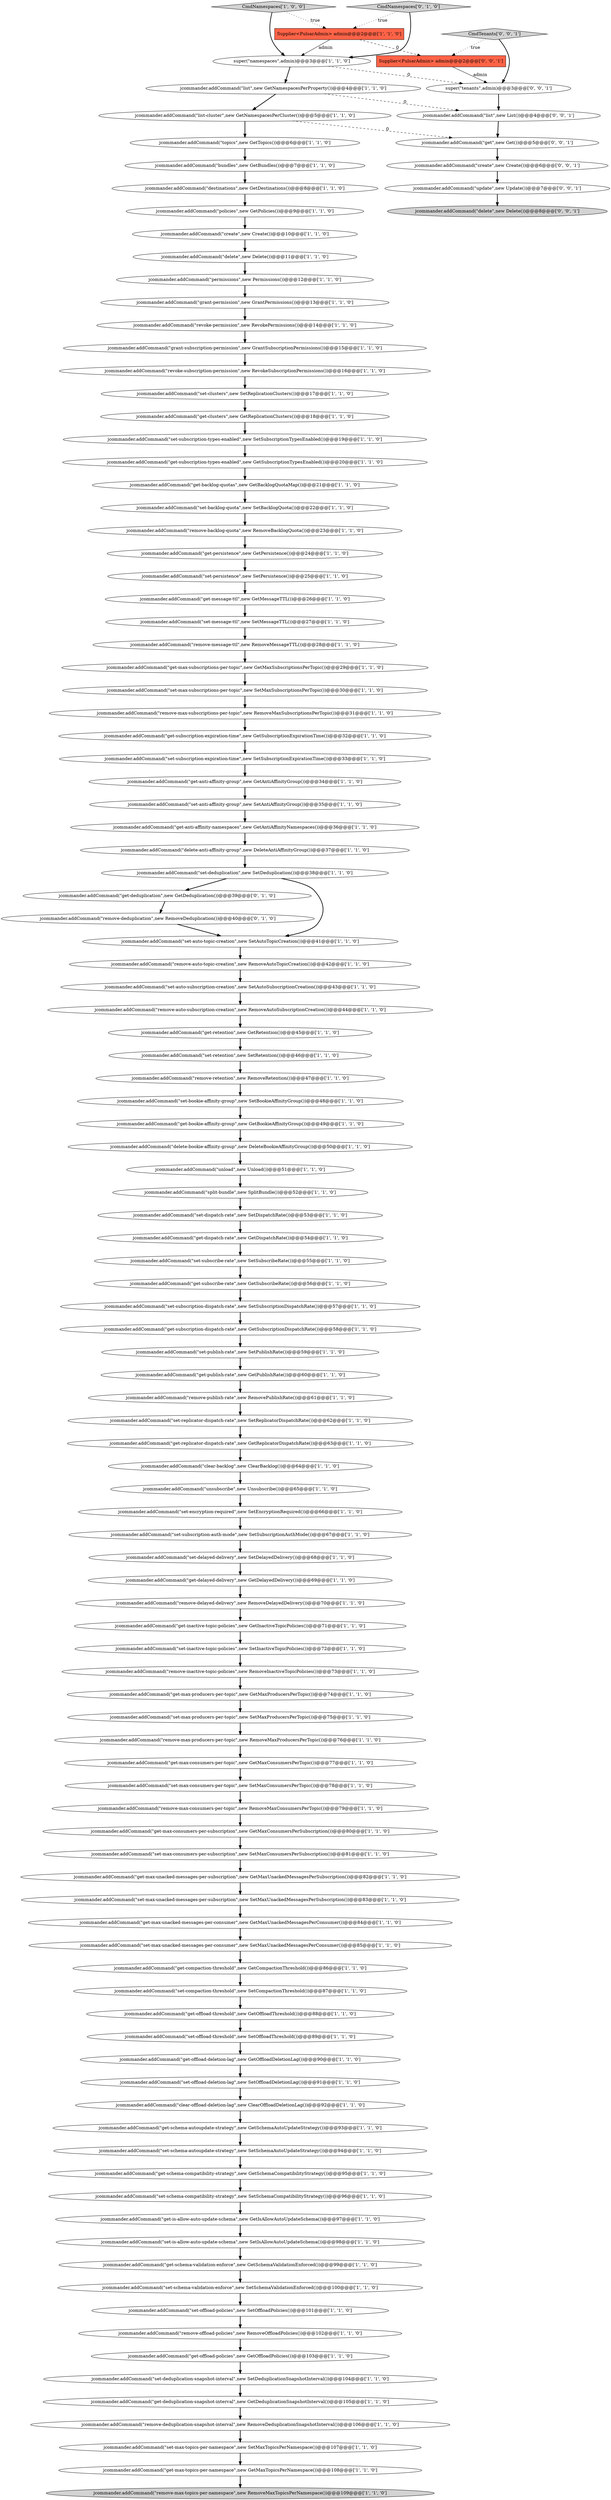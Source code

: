 digraph {
102 [style = filled, label = "jcommander.addCommand(\"get-publish-rate\",new GetPublishRate())@@@60@@@['1', '1', '0']", fillcolor = white, shape = ellipse image = "AAA0AAABBB1BBB"];
56 [style = filled, label = "jcommander.addCommand(\"set-offload-threshold\",new SetOffloadThreshold())@@@89@@@['1', '1', '0']", fillcolor = white, shape = ellipse image = "AAA0AAABBB1BBB"];
63 [style = filled, label = "jcommander.addCommand(\"get-subscription-dispatch-rate\",new GetSubscriptionDispatchRate())@@@58@@@['1', '1', '0']", fillcolor = white, shape = ellipse image = "AAA0AAABBB1BBB"];
82 [style = filled, label = "jcommander.addCommand(\"delete-bookie-affinity-group\",new DeleteBookieAffinityGroup())@@@50@@@['1', '1', '0']", fillcolor = white, shape = ellipse image = "AAA0AAABBB1BBB"];
61 [style = filled, label = "jcommander.addCommand(\"remove-max-producers-per-topic\",new RemoveMaxProducersPerTopic())@@@76@@@['1', '1', '0']", fillcolor = white, shape = ellipse image = "AAA0AAABBB1BBB"];
98 [style = filled, label = "jcommander.addCommand(\"get-subscribe-rate\",new GetSubscribeRate())@@@56@@@['1', '1', '0']", fillcolor = white, shape = ellipse image = "AAA0AAABBB1BBB"];
47 [style = filled, label = "jcommander.addCommand(\"set-max-unacked-messages-per-subscription\",new SetMaxUnackedMessagesPerSubscription())@@@83@@@['1', '1', '0']", fillcolor = white, shape = ellipse image = "AAA0AAABBB1BBB"];
15 [style = filled, label = "jcommander.addCommand(\"set-replicator-dispatch-rate\",new SetReplicatorDispatchRate())@@@62@@@['1', '1', '0']", fillcolor = white, shape = ellipse image = "AAA0AAABBB1BBB"];
115 [style = filled, label = "jcommander.addCommand(\"delete\",new Delete())@@@8@@@['0', '0', '1']", fillcolor = lightgray, shape = ellipse image = "AAA0AAABBB3BBB"];
36 [style = filled, label = "jcommander.addCommand(\"list-cluster\",new GetNamespacesPerCluster())@@@5@@@['1', '1', '0']", fillcolor = white, shape = ellipse image = "AAA0AAABBB1BBB"];
88 [style = filled, label = "jcommander.addCommand(\"get-max-consumers-per-topic\",new GetMaxConsumersPerTopic())@@@77@@@['1', '1', '0']", fillcolor = white, shape = ellipse image = "AAA0AAABBB1BBB"];
68 [style = filled, label = "jcommander.addCommand(\"split-bundle\",new SplitBundle())@@@52@@@['1', '1', '0']", fillcolor = white, shape = ellipse image = "AAA0AAABBB1BBB"];
73 [style = filled, label = "jcommander.addCommand(\"get-retention\",new GetRetention())@@@45@@@['1', '1', '0']", fillcolor = white, shape = ellipse image = "AAA0AAABBB1BBB"];
93 [style = filled, label = "jcommander.addCommand(\"get-anti-affinity-namespaces\",new GetAntiAffinityNamespaces())@@@36@@@['1', '1', '0']", fillcolor = white, shape = ellipse image = "AAA0AAABBB1BBB"];
4 [style = filled, label = "jcommander.addCommand(\"revoke-subscription-permission\",new RevokeSubscriptionPermissions())@@@16@@@['1', '1', '0']", fillcolor = white, shape = ellipse image = "AAA0AAABBB1BBB"];
40 [style = filled, label = "jcommander.addCommand(\"get-backlog-quotas\",new GetBacklogQuotaMap())@@@21@@@['1', '1', '0']", fillcolor = white, shape = ellipse image = "AAA0AAABBB1BBB"];
1 [style = filled, label = "jcommander.addCommand(\"get-replicator-dispatch-rate\",new GetReplicatorDispatchRate())@@@63@@@['1', '1', '0']", fillcolor = white, shape = ellipse image = "AAA0AAABBB1BBB"];
77 [style = filled, label = "jcommander.addCommand(\"set-subscription-expiration-time\",new SetSubscriptionExpirationTime())@@@33@@@['1', '1', '0']", fillcolor = white, shape = ellipse image = "AAA0AAABBB1BBB"];
112 [style = filled, label = "jcommander.addCommand(\"create\",new Create())@@@6@@@['0', '0', '1']", fillcolor = white, shape = ellipse image = "AAA0AAABBB3BBB"];
86 [style = filled, label = "jcommander.addCommand(\"get-delayed-delivery\",new GetDelayedDelivery())@@@69@@@['1', '1', '0']", fillcolor = white, shape = ellipse image = "AAA0AAABBB1BBB"];
6 [style = filled, label = "jcommander.addCommand(\"get-offload-deletion-lag\",new GetOffloadDeletionLag())@@@90@@@['1', '1', '0']", fillcolor = white, shape = ellipse image = "AAA0AAABBB1BBB"];
89 [style = filled, label = "jcommander.addCommand(\"set-publish-rate\",new SetPublishRate())@@@59@@@['1', '1', '0']", fillcolor = white, shape = ellipse image = "AAA0AAABBB1BBB"];
103 [style = filled, label = "jcommander.addCommand(\"bundles\",new GetBundles())@@@7@@@['1', '1', '0']", fillcolor = white, shape = ellipse image = "AAA0AAABBB1BBB"];
75 [style = filled, label = "jcommander.addCommand(\"set-encryption-required\",new SetEncryptionRequired())@@@66@@@['1', '1', '0']", fillcolor = white, shape = ellipse image = "AAA0AAABBB1BBB"];
114 [style = filled, label = "jcommander.addCommand(\"list\",new List())@@@4@@@['0', '0', '1']", fillcolor = white, shape = ellipse image = "AAA0AAABBB3BBB"];
35 [style = filled, label = "jcommander.addCommand(\"get-deduplication-snapshot-interval\",new GetDeduplicationSnapshotInterval())@@@105@@@['1', '1', '0']", fillcolor = white, shape = ellipse image = "AAA0AAABBB1BBB"];
70 [style = filled, label = "jcommander.addCommand(\"get-message-ttl\",new GetMessageTTL())@@@26@@@['1', '1', '0']", fillcolor = white, shape = ellipse image = "AAA0AAABBB1BBB"];
95 [style = filled, label = "jcommander.addCommand(\"unsubscribe\",new Unsubscribe())@@@65@@@['1', '1', '0']", fillcolor = white, shape = ellipse image = "AAA0AAABBB1BBB"];
66 [style = filled, label = "jcommander.addCommand(\"set-backlog-quota\",new SetBacklogQuota())@@@22@@@['1', '1', '0']", fillcolor = white, shape = ellipse image = "AAA0AAABBB1BBB"];
96 [style = filled, label = "jcommander.addCommand(\"get-max-consumers-per-subscription\",new GetMaxConsumersPerSubscription())@@@80@@@['1', '1', '0']", fillcolor = white, shape = ellipse image = "AAA0AAABBB1BBB"];
24 [style = filled, label = "jcommander.addCommand(\"topics\",new GetTopics())@@@6@@@['1', '1', '0']", fillcolor = white, shape = ellipse image = "AAA0AAABBB1BBB"];
10 [style = filled, label = "jcommander.addCommand(\"remove-max-topics-per-namespace\",new RemoveMaxTopicsPerNamespace())@@@109@@@['1', '1', '0']", fillcolor = lightgray, shape = ellipse image = "AAA0AAABBB1BBB"];
28 [style = filled, label = "jcommander.addCommand(\"set-max-consumers-per-subscription\",new SetMaxConsumersPerSubscription())@@@81@@@['1', '1', '0']", fillcolor = white, shape = ellipse image = "AAA0AAABBB1BBB"];
17 [style = filled, label = "jcommander.addCommand(\"get-max-subscriptions-per-topic\",new GetMaxSubscriptionsPerTopic())@@@29@@@['1', '1', '0']", fillcolor = white, shape = ellipse image = "AAA0AAABBB1BBB"];
44 [style = filled, label = "jcommander.addCommand(\"grant-subscription-permission\",new GrantSubscriptionPermissions())@@@15@@@['1', '1', '0']", fillcolor = white, shape = ellipse image = "AAA0AAABBB1BBB"];
69 [style = filled, label = "jcommander.addCommand(\"set-compaction-threshold\",new SetCompactionThreshold())@@@87@@@['1', '1', '0']", fillcolor = white, shape = ellipse image = "AAA0AAABBB1BBB"];
83 [style = filled, label = "jcommander.addCommand(\"get-max-producers-per-topic\",new GetMaxProducersPerTopic())@@@74@@@['1', '1', '0']", fillcolor = white, shape = ellipse image = "AAA0AAABBB1BBB"];
18 [style = filled, label = "jcommander.addCommand(\"set-deduplication-snapshot-interval\",new SetDeduplicationSnapshotInterval())@@@104@@@['1', '1', '0']", fillcolor = white, shape = ellipse image = "AAA0AAABBB1BBB"];
84 [style = filled, label = "jcommander.addCommand(\"get-subscription-types-enabled\",new GetSubscriptionTypesEnabled())@@@20@@@['1', '1', '0']", fillcolor = white, shape = ellipse image = "AAA0AAABBB1BBB"];
54 [style = filled, label = "jcommander.addCommand(\"set-is-allow-auto-update-schema\",new SetIsAllowAutoUpdateSchema())@@@98@@@['1', '1', '0']", fillcolor = white, shape = ellipse image = "AAA0AAABBB1BBB"];
76 [style = filled, label = "jcommander.addCommand(\"get-is-allow-auto-update-schema\",new GetIsAllowAutoUpdateSchema())@@@97@@@['1', '1', '0']", fillcolor = white, shape = ellipse image = "AAA0AAABBB1BBB"];
19 [style = filled, label = "jcommander.addCommand(\"get-schema-autoupdate-strategy\",new GetSchemaAutoUpdateStrategy())@@@93@@@['1', '1', '0']", fillcolor = white, shape = ellipse image = "AAA0AAABBB1BBB"];
99 [style = filled, label = "jcommander.addCommand(\"get-dispatch-rate\",new GetDispatchRate())@@@54@@@['1', '1', '0']", fillcolor = white, shape = ellipse image = "AAA0AAABBB1BBB"];
109 [style = filled, label = "jcommander.addCommand(\"remove-deduplication\",new RemoveDeduplication())@@@40@@@['0', '1', '0']", fillcolor = white, shape = ellipse image = "AAA1AAABBB2BBB"];
92 [style = filled, label = "jcommander.addCommand(\"delete\",new Delete())@@@11@@@['1', '1', '0']", fillcolor = white, shape = ellipse image = "AAA0AAABBB1BBB"];
104 [style = filled, label = "jcommander.addCommand(\"set-offload-policies\",new SetOffloadPolicies())@@@101@@@['1', '1', '0']", fillcolor = white, shape = ellipse image = "AAA0AAABBB1BBB"];
113 [style = filled, label = "CmdTenants['0', '0', '1']", fillcolor = lightgray, shape = diamond image = "AAA0AAABBB3BBB"];
3 [style = filled, label = "jcommander.addCommand(\"set-retention\",new SetRetention())@@@46@@@['1', '1', '0']", fillcolor = white, shape = ellipse image = "AAA0AAABBB1BBB"];
31 [style = filled, label = "jcommander.addCommand(\"set-dispatch-rate\",new SetDispatchRate())@@@53@@@['1', '1', '0']", fillcolor = white, shape = ellipse image = "AAA0AAABBB1BBB"];
110 [style = filled, label = "Supplier<PulsarAdmin> admin@@@2@@@['0', '0', '1']", fillcolor = tomato, shape = box image = "AAA0AAABBB3BBB"];
32 [style = filled, label = "jcommander.addCommand(\"set-max-producers-per-topic\",new SetMaxProducersPerTopic())@@@75@@@['1', '1', '0']", fillcolor = white, shape = ellipse image = "AAA0AAABBB1BBB"];
50 [style = filled, label = "jcommander.addCommand(\"remove-retention\",new RemoveRetention())@@@47@@@['1', '1', '0']", fillcolor = white, shape = ellipse image = "AAA0AAABBB1BBB"];
8 [style = filled, label = "jcommander.addCommand(\"remove-inactive-topic-policies\",new RemoveInactiveTopicPolicies())@@@73@@@['1', '1', '0']", fillcolor = white, shape = ellipse image = "AAA0AAABBB1BBB"];
72 [style = filled, label = "jcommander.addCommand(\"get-max-topics-per-namespace\",new GetMaxTopicsPerNamespace())@@@108@@@['1', '1', '0']", fillcolor = white, shape = ellipse image = "AAA0AAABBB1BBB"];
49 [style = filled, label = "jcommander.addCommand(\"delete-anti-affinity-group\",new DeleteAntiAffinityGroup())@@@37@@@['1', '1', '0']", fillcolor = white, shape = ellipse image = "AAA0AAABBB1BBB"];
101 [style = filled, label = "jcommander.addCommand(\"remove-delayed-delivery\",new RemoveDelayedDelivery())@@@70@@@['1', '1', '0']", fillcolor = white, shape = ellipse image = "AAA0AAABBB1BBB"];
20 [style = filled, label = "jcommander.addCommand(\"remove-backlog-quota\",new RemoveBacklogQuota())@@@23@@@['1', '1', '0']", fillcolor = white, shape = ellipse image = "AAA0AAABBB1BBB"];
5 [style = filled, label = "jcommander.addCommand(\"get-bookie-affinity-group\",new GetBookieAffinityGroup())@@@49@@@['1', '1', '0']", fillcolor = white, shape = ellipse image = "AAA0AAABBB1BBB"];
79 [style = filled, label = "jcommander.addCommand(\"get-offload-policies\",new GetOffloadPolicies())@@@103@@@['1', '1', '0']", fillcolor = white, shape = ellipse image = "AAA0AAABBB1BBB"];
41 [style = filled, label = "jcommander.addCommand(\"get-schema-compatibility-strategy\",new GetSchemaCompatibilityStrategy())@@@95@@@['1', '1', '0']", fillcolor = white, shape = ellipse image = "AAA0AAABBB1BBB"];
46 [style = filled, label = "jcommander.addCommand(\"remove-offload-policies\",new RemoveOffloadPolicies())@@@102@@@['1', '1', '0']", fillcolor = white, shape = ellipse image = "AAA0AAABBB1BBB"];
71 [style = filled, label = "jcommander.addCommand(\"get-max-unacked-messages-per-subscription\",new GetMaxUnackedMessagesPerSubscription())@@@82@@@['1', '1', '0']", fillcolor = white, shape = ellipse image = "AAA0AAABBB1BBB"];
0 [style = filled, label = "jcommander.addCommand(\"get-clusters\",new GetReplicationClusters())@@@18@@@['1', '1', '0']", fillcolor = white, shape = ellipse image = "AAA0AAABBB1BBB"];
64 [style = filled, label = "jcommander.addCommand(\"set-schema-validation-enforce\",new SetSchemaValidationEnforced())@@@100@@@['1', '1', '0']", fillcolor = white, shape = ellipse image = "AAA0AAABBB1BBB"];
100 [style = filled, label = "jcommander.addCommand(\"get-anti-affinity-group\",new GetAntiAffinityGroup())@@@34@@@['1', '1', '0']", fillcolor = white, shape = ellipse image = "AAA0AAABBB1BBB"];
23 [style = filled, label = "jcommander.addCommand(\"set-inactive-topic-policies\",new SetInactiveTopicPolicies())@@@72@@@['1', '1', '0']", fillcolor = white, shape = ellipse image = "AAA0AAABBB1BBB"];
85 [style = filled, label = "jcommander.addCommand(\"permissions\",new Permissions())@@@12@@@['1', '1', '0']", fillcolor = white, shape = ellipse image = "AAA0AAABBB1BBB"];
57 [style = filled, label = "jcommander.addCommand(\"set-offload-deletion-lag\",new SetOffloadDeletionLag())@@@91@@@['1', '1', '0']", fillcolor = white, shape = ellipse image = "AAA0AAABBB1BBB"];
9 [style = filled, label = "jcommander.addCommand(\"clear-offload-deletion-lag\",new ClearOffloadDeletionLag())@@@92@@@['1', '1', '0']", fillcolor = white, shape = ellipse image = "AAA0AAABBB1BBB"];
38 [style = filled, label = "jcommander.addCommand(\"set-max-subscriptions-per-topic\",new SetMaxSubscriptionsPerTopic())@@@30@@@['1', '1', '0']", fillcolor = white, shape = ellipse image = "AAA0AAABBB1BBB"];
94 [style = filled, label = "super(\"namespaces\",admin)@@@3@@@['1', '1', '0']", fillcolor = white, shape = ellipse image = "AAA0AAABBB1BBB"];
111 [style = filled, label = "jcommander.addCommand(\"get\",new Get())@@@5@@@['0', '0', '1']", fillcolor = white, shape = ellipse image = "AAA0AAABBB3BBB"];
97 [style = filled, label = "jcommander.addCommand(\"get-persistence\",new GetPersistence())@@@24@@@['1', '1', '0']", fillcolor = white, shape = ellipse image = "AAA0AAABBB1BBB"];
14 [style = filled, label = "jcommander.addCommand(\"list\",new GetNamespacesPerProperty())@@@4@@@['1', '1', '0']", fillcolor = white, shape = ellipse image = "AAA0AAABBB1BBB"];
7 [style = filled, label = "jcommander.addCommand(\"set-message-ttl\",new SetMessageTTL())@@@27@@@['1', '1', '0']", fillcolor = white, shape = ellipse image = "AAA0AAABBB1BBB"];
27 [style = filled, label = "jcommander.addCommand(\"revoke-permission\",new RevokePermissions())@@@14@@@['1', '1', '0']", fillcolor = white, shape = ellipse image = "AAA0AAABBB1BBB"];
39 [style = filled, label = "jcommander.addCommand(\"set-persistence\",new SetPersistence())@@@25@@@['1', '1', '0']", fillcolor = white, shape = ellipse image = "AAA0AAABBB1BBB"];
13 [style = filled, label = "jcommander.addCommand(\"get-subscription-expiration-time\",new GetSubscriptionExpirationTime())@@@32@@@['1', '1', '0']", fillcolor = white, shape = ellipse image = "AAA0AAABBB1BBB"];
45 [style = filled, label = "jcommander.addCommand(\"set-auto-topic-creation\",new SetAutoTopicCreation())@@@41@@@['1', '1', '0']", fillcolor = white, shape = ellipse image = "AAA0AAABBB1BBB"];
52 [style = filled, label = "jcommander.addCommand(\"set-subscribe-rate\",new SetSubscribeRate())@@@55@@@['1', '1', '0']", fillcolor = white, shape = ellipse image = "AAA0AAABBB1BBB"];
90 [style = filled, label = "jcommander.addCommand(\"set-subscription-auth-mode\",new SetSubscriptionAuthMode())@@@67@@@['1', '1', '0']", fillcolor = white, shape = ellipse image = "AAA0AAABBB1BBB"];
43 [style = filled, label = "jcommander.addCommand(\"set-max-unacked-messages-per-consumer\",new SetMaxUnackedMessagesPerConsumer())@@@85@@@['1', '1', '0']", fillcolor = white, shape = ellipse image = "AAA0AAABBB1BBB"];
62 [style = filled, label = "jcommander.addCommand(\"policies\",new GetPolicies())@@@9@@@['1', '1', '0']", fillcolor = white, shape = ellipse image = "AAA0AAABBB1BBB"];
58 [style = filled, label = "jcommander.addCommand(\"set-max-consumers-per-topic\",new SetMaxConsumersPerTopic())@@@78@@@['1', '1', '0']", fillcolor = white, shape = ellipse image = "AAA0AAABBB1BBB"];
42 [style = filled, label = "jcommander.addCommand(\"set-clusters\",new SetReplicationClusters())@@@17@@@['1', '1', '0']", fillcolor = white, shape = ellipse image = "AAA0AAABBB1BBB"];
37 [style = filled, label = "jcommander.addCommand(\"grant-permission\",new GrantPermissions())@@@13@@@['1', '1', '0']", fillcolor = white, shape = ellipse image = "AAA0AAABBB1BBB"];
78 [style = filled, label = "jcommander.addCommand(\"destinations\",new GetDestinations())@@@8@@@['1', '1', '0']", fillcolor = white, shape = ellipse image = "AAA0AAABBB1BBB"];
21 [style = filled, label = "jcommander.addCommand(\"set-schema-compatibility-strategy\",new SetSchemaCompatibilityStrategy())@@@96@@@['1', '1', '0']", fillcolor = white, shape = ellipse image = "AAA0AAABBB1BBB"];
22 [style = filled, label = "jcommander.addCommand(\"set-bookie-affinity-group\",new SetBookieAffinityGroup())@@@48@@@['1', '1', '0']", fillcolor = white, shape = ellipse image = "AAA0AAABBB1BBB"];
106 [style = filled, label = "jcommander.addCommand(\"remove-publish-rate\",new RemovePublishRate())@@@61@@@['1', '1', '0']", fillcolor = white, shape = ellipse image = "AAA0AAABBB1BBB"];
59 [style = filled, label = "jcommander.addCommand(\"set-deduplication\",new SetDeduplication())@@@38@@@['1', '1', '0']", fillcolor = white, shape = ellipse image = "AAA0AAABBB1BBB"];
60 [style = filled, label = "jcommander.addCommand(\"set-subscription-dispatch-rate\",new SetSubscriptionDispatchRate())@@@57@@@['1', '1', '0']", fillcolor = white, shape = ellipse image = "AAA0AAABBB1BBB"];
30 [style = filled, label = "jcommander.addCommand(\"set-max-topics-per-namespace\",new SetMaxTopicsPerNamespace())@@@107@@@['1', '1', '0']", fillcolor = white, shape = ellipse image = "AAA0AAABBB1BBB"];
53 [style = filled, label = "jcommander.addCommand(\"clear-backlog\",new ClearBacklog())@@@64@@@['1', '1', '0']", fillcolor = white, shape = ellipse image = "AAA0AAABBB1BBB"];
87 [style = filled, label = "jcommander.addCommand(\"remove-max-consumers-per-topic\",new RemoveMaxConsumersPerTopic())@@@79@@@['1', '1', '0']", fillcolor = white, shape = ellipse image = "AAA0AAABBB1BBB"];
16 [style = filled, label = "jcommander.addCommand(\"get-inactive-topic-policies\",new GetInactiveTopicPolicies())@@@71@@@['1', '1', '0']", fillcolor = white, shape = ellipse image = "AAA0AAABBB1BBB"];
51 [style = filled, label = "jcommander.addCommand(\"remove-auto-subscription-creation\",new RemoveAutoSubscriptionCreation())@@@44@@@['1', '1', '0']", fillcolor = white, shape = ellipse image = "AAA0AAABBB1BBB"];
25 [style = filled, label = "jcommander.addCommand(\"set-schema-autoupdate-strategy\",new SetSchemaAutoUpdateStrategy())@@@94@@@['1', '1', '0']", fillcolor = white, shape = ellipse image = "AAA0AAABBB1BBB"];
80 [style = filled, label = "Supplier<PulsarAdmin> admin@@@2@@@['1', '1', '0']", fillcolor = tomato, shape = box image = "AAA0AAABBB1BBB"];
91 [style = filled, label = "jcommander.addCommand(\"get-offload-threshold\",new GetOffloadThreshold())@@@88@@@['1', '1', '0']", fillcolor = white, shape = ellipse image = "AAA0AAABBB1BBB"];
33 [style = filled, label = "jcommander.addCommand(\"set-auto-subscription-creation\",new SetAutoSubscriptionCreation())@@@43@@@['1', '1', '0']", fillcolor = white, shape = ellipse image = "AAA0AAABBB1BBB"];
26 [style = filled, label = "jcommander.addCommand(\"create\",new Create())@@@10@@@['1', '1', '0']", fillcolor = white, shape = ellipse image = "AAA0AAABBB1BBB"];
67 [style = filled, label = "CmdNamespaces['1', '0', '0']", fillcolor = lightgray, shape = diamond image = "AAA0AAABBB1BBB"];
48 [style = filled, label = "jcommander.addCommand(\"set-anti-affinity-group\",new SetAntiAffinityGroup())@@@35@@@['1', '1', '0']", fillcolor = white, shape = ellipse image = "AAA0AAABBB1BBB"];
74 [style = filled, label = "jcommander.addCommand(\"remove-message-ttl\",new RemoveMessageTTL())@@@28@@@['1', '1', '0']", fillcolor = white, shape = ellipse image = "AAA0AAABBB1BBB"];
65 [style = filled, label = "jcommander.addCommand(\"get-schema-validation-enforce\",new GetSchemaValidationEnforced())@@@99@@@['1', '1', '0']", fillcolor = white, shape = ellipse image = "AAA0AAABBB1BBB"];
29 [style = filled, label = "jcommander.addCommand(\"remove-auto-topic-creation\",new RemoveAutoTopicCreation())@@@42@@@['1', '1', '0']", fillcolor = white, shape = ellipse image = "AAA0AAABBB1BBB"];
55 [style = filled, label = "jcommander.addCommand(\"get-max-unacked-messages-per-consumer\",new GetMaxUnackedMessagesPerConsumer())@@@84@@@['1', '1', '0']", fillcolor = white, shape = ellipse image = "AAA0AAABBB1BBB"];
107 [style = filled, label = "CmdNamespaces['0', '1', '0']", fillcolor = lightgray, shape = diamond image = "AAA0AAABBB2BBB"];
11 [style = filled, label = "jcommander.addCommand(\"remove-max-subscriptions-per-topic\",new RemoveMaxSubscriptionsPerTopic())@@@31@@@['1', '1', '0']", fillcolor = white, shape = ellipse image = "AAA0AAABBB1BBB"];
34 [style = filled, label = "jcommander.addCommand(\"set-subscription-types-enabled\",new SetSubscriptionTypesEnabled())@@@19@@@['1', '1', '0']", fillcolor = white, shape = ellipse image = "AAA0AAABBB1BBB"];
108 [style = filled, label = "jcommander.addCommand(\"get-deduplication\",new GetDeduplication())@@@39@@@['0', '1', '0']", fillcolor = white, shape = ellipse image = "AAA1AAABBB2BBB"];
105 [style = filled, label = "jcommander.addCommand(\"unload\",new Unload())@@@51@@@['1', '1', '0']", fillcolor = white, shape = ellipse image = "AAA0AAABBB1BBB"];
116 [style = filled, label = "super(\"tenants\",admin)@@@3@@@['0', '0', '1']", fillcolor = white, shape = ellipse image = "AAA0AAABBB3BBB"];
2 [style = filled, label = "jcommander.addCommand(\"get-compaction-threshold\",new GetCompactionThreshold())@@@86@@@['1', '1', '0']", fillcolor = white, shape = ellipse image = "AAA0AAABBB1BBB"];
12 [style = filled, label = "jcommander.addCommand(\"remove-deduplication-snapshot-interval\",new RemoveDeduplicationSnapshotInterval())@@@106@@@['1', '1', '0']", fillcolor = white, shape = ellipse image = "AAA0AAABBB1BBB"];
117 [style = filled, label = "jcommander.addCommand(\"update\",new Update())@@@7@@@['0', '0', '1']", fillcolor = white, shape = ellipse image = "AAA0AAABBB3BBB"];
81 [style = filled, label = "jcommander.addCommand(\"set-delayed-delivery\",new SetDelayedDelivery())@@@68@@@['1', '1', '0']", fillcolor = white, shape = ellipse image = "AAA0AAABBB1BBB"];
112->117 [style = bold, label=""];
46->79 [style = bold, label=""];
15->1 [style = bold, label=""];
1->53 [style = bold, label=""];
94->14 [style = bold, label=""];
4->42 [style = bold, label=""];
64->104 [style = bold, label=""];
5->82 [style = bold, label=""];
95->75 [style = bold, label=""];
102->106 [style = bold, label=""];
80->110 [style = dashed, label="0"];
8->83 [style = bold, label=""];
62->26 [style = bold, label=""];
113->116 [style = bold, label=""];
100->48 [style = bold, label=""];
32->61 [style = bold, label=""];
6->57 [style = bold, label=""];
110->116 [style = solid, label="admin"];
21->76 [style = bold, label=""];
12->30 [style = bold, label=""];
79->18 [style = bold, label=""];
59->108 [style = bold, label=""];
70->7 [style = bold, label=""];
16->23 [style = bold, label=""];
60->63 [style = bold, label=""];
77->100 [style = bold, label=""];
104->46 [style = bold, label=""];
41->21 [style = bold, label=""];
36->24 [style = bold, label=""];
39->70 [style = bold, label=""];
25->41 [style = bold, label=""];
117->115 [style = bold, label=""];
69->91 [style = bold, label=""];
3->50 [style = bold, label=""];
90->81 [style = bold, label=""];
108->109 [style = bold, label=""];
47->55 [style = bold, label=""];
29->33 [style = bold, label=""];
50->22 [style = bold, label=""];
24->103 [style = bold, label=""];
30->72 [style = bold, label=""];
27->44 [style = bold, label=""];
61->88 [style = bold, label=""];
2->69 [style = bold, label=""];
103->78 [style = bold, label=""];
33->51 [style = bold, label=""];
105->68 [style = bold, label=""];
63->89 [style = bold, label=""];
84->40 [style = bold, label=""];
97->39 [style = bold, label=""];
44->4 [style = bold, label=""];
89->102 [style = bold, label=""];
36->111 [style = dashed, label="0"];
58->87 [style = bold, label=""];
83->32 [style = bold, label=""];
71->47 [style = bold, label=""];
31->99 [style = bold, label=""];
45->29 [style = bold, label=""];
96->28 [style = bold, label=""];
59->45 [style = bold, label=""];
68->31 [style = bold, label=""];
91->56 [style = bold, label=""];
28->71 [style = bold, label=""];
11->13 [style = bold, label=""];
98->60 [style = bold, label=""];
66->20 [style = bold, label=""];
87->96 [style = bold, label=""];
52->98 [style = bold, label=""];
14->36 [style = bold, label=""];
9->19 [style = bold, label=""];
7->74 [style = bold, label=""];
81->86 [style = bold, label=""];
49->59 [style = bold, label=""];
109->45 [style = bold, label=""];
113->110 [style = dotted, label="true"];
56->6 [style = bold, label=""];
76->54 [style = bold, label=""];
114->111 [style = bold, label=""];
82->105 [style = bold, label=""];
78->62 [style = bold, label=""];
19->25 [style = bold, label=""];
107->80 [style = dotted, label="true"];
54->65 [style = bold, label=""];
40->66 [style = bold, label=""];
101->16 [style = bold, label=""];
99->52 [style = bold, label=""];
73->3 [style = bold, label=""];
74->17 [style = bold, label=""];
67->80 [style = dotted, label="true"];
38->11 [style = bold, label=""];
18->35 [style = bold, label=""];
20->97 [style = bold, label=""];
43->2 [style = bold, label=""];
85->37 [style = bold, label=""];
42->0 [style = bold, label=""];
22->5 [style = bold, label=""];
53->95 [style = bold, label=""];
80->94 [style = solid, label="admin"];
51->73 [style = bold, label=""];
92->85 [style = bold, label=""];
37->27 [style = bold, label=""];
17->38 [style = bold, label=""];
93->49 [style = bold, label=""];
88->58 [style = bold, label=""];
57->9 [style = bold, label=""];
65->64 [style = bold, label=""];
13->77 [style = bold, label=""];
94->116 [style = dashed, label="0"];
107->94 [style = bold, label=""];
48->93 [style = bold, label=""];
86->101 [style = bold, label=""];
116->114 [style = bold, label=""];
34->84 [style = bold, label=""];
23->8 [style = bold, label=""];
55->43 [style = bold, label=""];
72->10 [style = bold, label=""];
67->94 [style = bold, label=""];
35->12 [style = bold, label=""];
0->34 [style = bold, label=""];
26->92 [style = bold, label=""];
75->90 [style = bold, label=""];
111->112 [style = bold, label=""];
106->15 [style = bold, label=""];
14->114 [style = dashed, label="0"];
}
